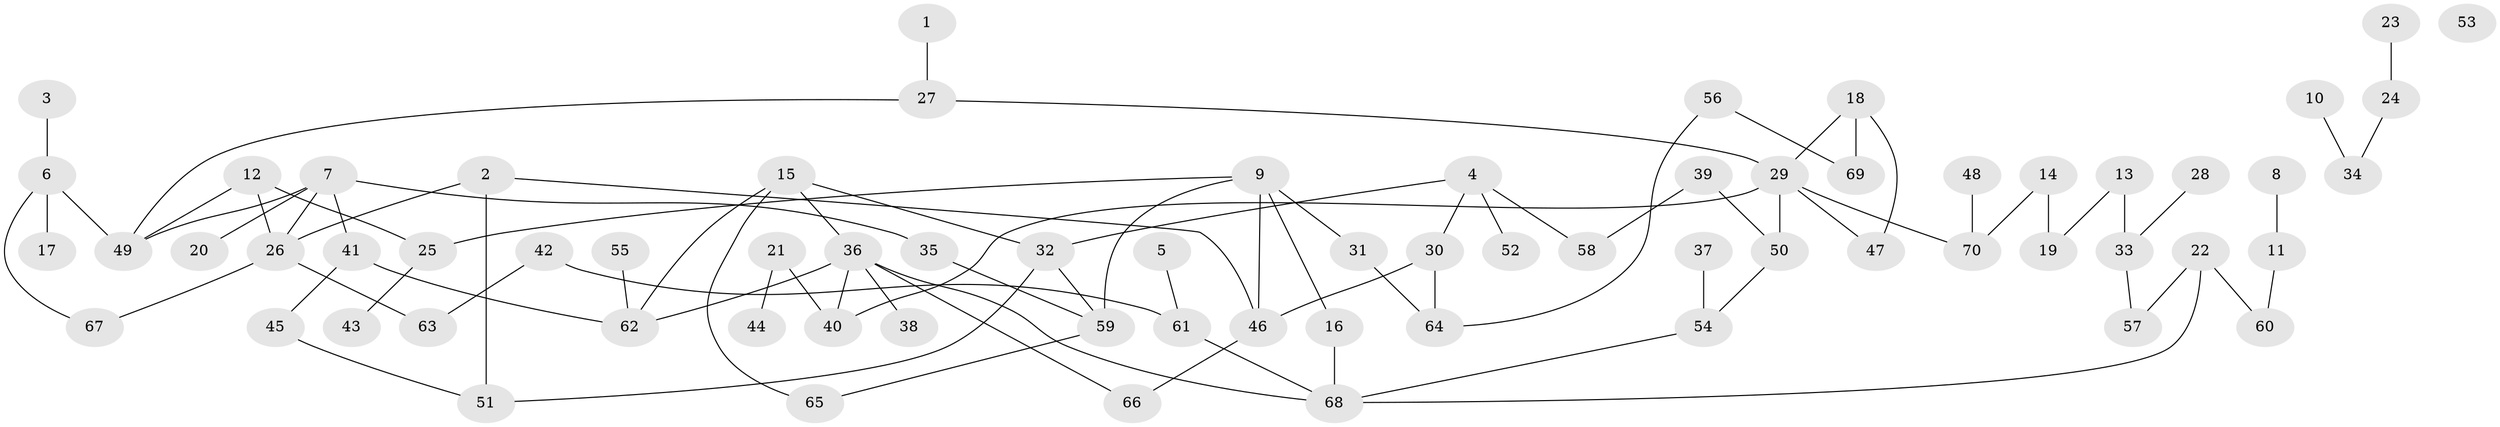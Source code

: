 // Generated by graph-tools (version 1.1) at 2025/49/03/09/25 03:49:08]
// undirected, 70 vertices, 87 edges
graph export_dot {
graph [start="1"]
  node [color=gray90,style=filled];
  1;
  2;
  3;
  4;
  5;
  6;
  7;
  8;
  9;
  10;
  11;
  12;
  13;
  14;
  15;
  16;
  17;
  18;
  19;
  20;
  21;
  22;
  23;
  24;
  25;
  26;
  27;
  28;
  29;
  30;
  31;
  32;
  33;
  34;
  35;
  36;
  37;
  38;
  39;
  40;
  41;
  42;
  43;
  44;
  45;
  46;
  47;
  48;
  49;
  50;
  51;
  52;
  53;
  54;
  55;
  56;
  57;
  58;
  59;
  60;
  61;
  62;
  63;
  64;
  65;
  66;
  67;
  68;
  69;
  70;
  1 -- 27;
  2 -- 26;
  2 -- 46;
  2 -- 51;
  3 -- 6;
  4 -- 30;
  4 -- 32;
  4 -- 52;
  4 -- 58;
  5 -- 61;
  6 -- 17;
  6 -- 49;
  6 -- 67;
  7 -- 20;
  7 -- 26;
  7 -- 35;
  7 -- 41;
  7 -- 49;
  8 -- 11;
  9 -- 16;
  9 -- 25;
  9 -- 31;
  9 -- 46;
  9 -- 59;
  10 -- 34;
  11 -- 60;
  12 -- 25;
  12 -- 26;
  12 -- 49;
  13 -- 19;
  13 -- 33;
  14 -- 19;
  14 -- 70;
  15 -- 32;
  15 -- 36;
  15 -- 62;
  15 -- 65;
  16 -- 68;
  18 -- 29;
  18 -- 47;
  18 -- 69;
  21 -- 40;
  21 -- 44;
  22 -- 57;
  22 -- 60;
  22 -- 68;
  23 -- 24;
  24 -- 34;
  25 -- 43;
  26 -- 63;
  26 -- 67;
  27 -- 29;
  27 -- 49;
  28 -- 33;
  29 -- 40;
  29 -- 47;
  29 -- 50;
  29 -- 70;
  30 -- 46;
  30 -- 64;
  31 -- 64;
  32 -- 51;
  32 -- 59;
  33 -- 57;
  35 -- 59;
  36 -- 38;
  36 -- 40;
  36 -- 62;
  36 -- 66;
  36 -- 68;
  37 -- 54;
  39 -- 50;
  39 -- 58;
  41 -- 45;
  41 -- 62;
  42 -- 61;
  42 -- 63;
  45 -- 51;
  46 -- 66;
  48 -- 70;
  50 -- 54;
  54 -- 68;
  55 -- 62;
  56 -- 64;
  56 -- 69;
  59 -- 65;
  61 -- 68;
}
